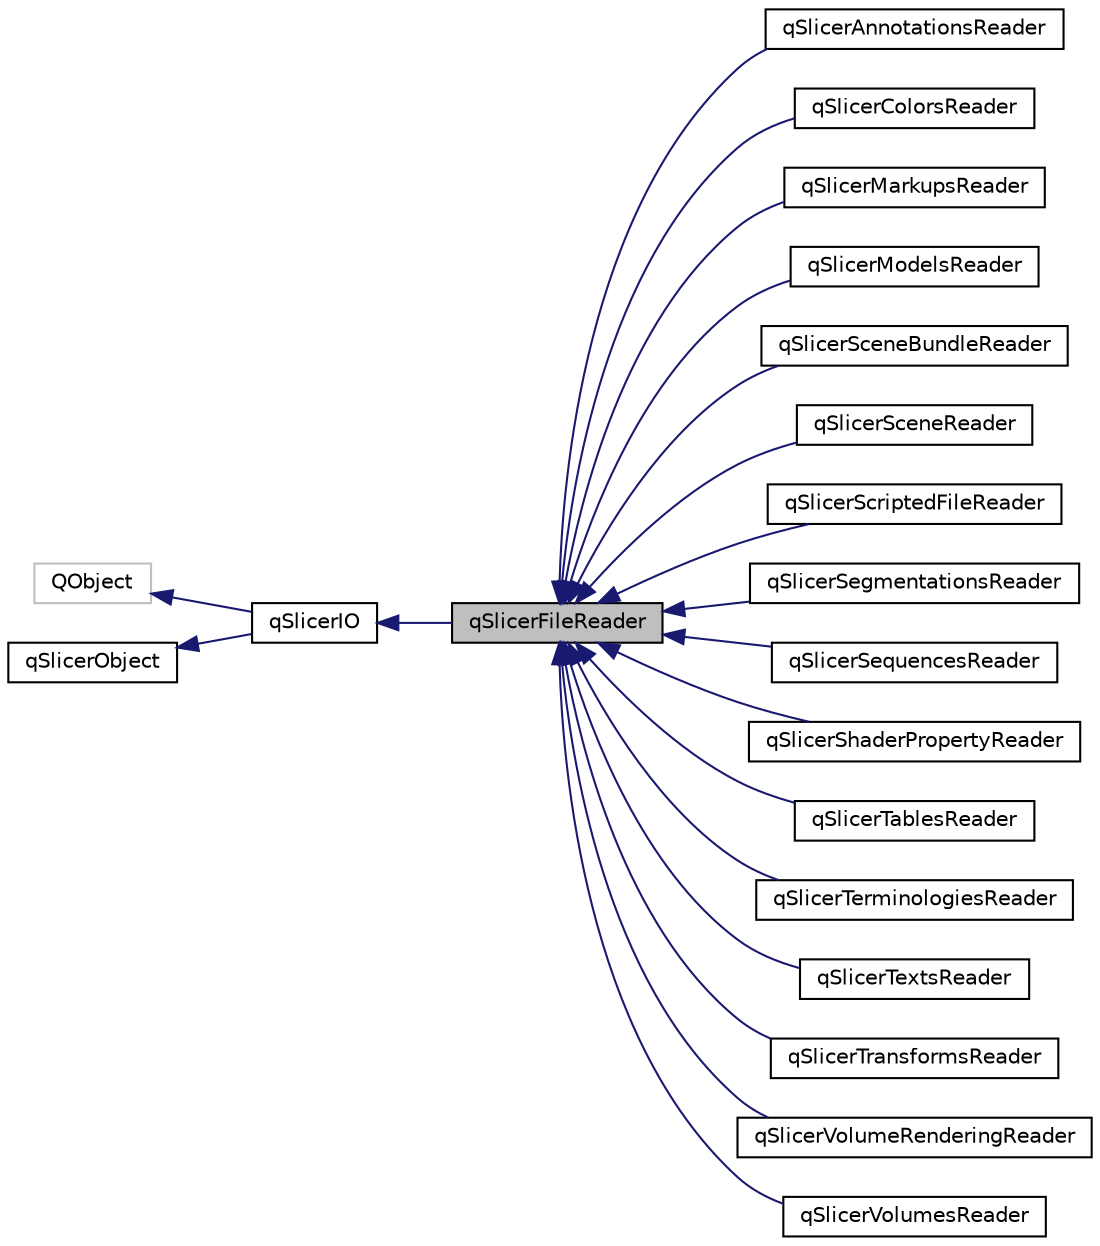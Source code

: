 digraph "qSlicerFileReader"
{
  bgcolor="transparent";
  edge [fontname="Helvetica",fontsize="10",labelfontname="Helvetica",labelfontsize="10"];
  node [fontname="Helvetica",fontsize="10",shape=record];
  rankdir="LR";
  Node0 [label="qSlicerFileReader",height=0.2,width=0.4,color="black", fillcolor="grey75", style="filled", fontcolor="black"];
  Node1 -> Node0 [dir="back",color="midnightblue",fontsize="10",style="solid",fontname="Helvetica"];
  Node1 [label="qSlicerIO",height=0.2,width=0.4,color="black",URL="$classqSlicerIO.html",tooltip="Base class for qSlicerFileReader and qSlicerFileWriter. "];
  Node2 -> Node1 [dir="back",color="midnightblue",fontsize="10",style="solid",fontname="Helvetica"];
  Node2 [label="QObject",height=0.2,width=0.4,color="grey75"];
  Node3 -> Node1 [dir="back",color="midnightblue",fontsize="10",style="solid",fontname="Helvetica"];
  Node3 [label="qSlicerObject",height=0.2,width=0.4,color="black",URL="$classqSlicerObject.html"];
  Node0 -> Node4 [dir="back",color="midnightblue",fontsize="10",style="solid",fontname="Helvetica"];
  Node4 [label="qSlicerAnnotationsReader",height=0.2,width=0.4,color="black",URL="$classqSlicerAnnotationsReader.html"];
  Node0 -> Node5 [dir="back",color="midnightblue",fontsize="10",style="solid",fontname="Helvetica"];
  Node5 [label="qSlicerColorsReader",height=0.2,width=0.4,color="black",URL="$classqSlicerColorsReader.html"];
  Node0 -> Node6 [dir="back",color="midnightblue",fontsize="10",style="solid",fontname="Helvetica"];
  Node6 [label="qSlicerMarkupsReader",height=0.2,width=0.4,color="black",URL="$classqSlicerMarkupsReader.html"];
  Node0 -> Node7 [dir="back",color="midnightblue",fontsize="10",style="solid",fontname="Helvetica"];
  Node7 [label="qSlicerModelsReader",height=0.2,width=0.4,color="black",URL="$classqSlicerModelsReader.html"];
  Node0 -> Node8 [dir="back",color="midnightblue",fontsize="10",style="solid",fontname="Helvetica"];
  Node8 [label="qSlicerSceneBundleReader",height=0.2,width=0.4,color="black",URL="$classqSlicerSceneBundleReader.html"];
  Node0 -> Node9 [dir="back",color="midnightblue",fontsize="10",style="solid",fontname="Helvetica"];
  Node9 [label="qSlicerSceneReader",height=0.2,width=0.4,color="black",URL="$classqSlicerSceneReader.html"];
  Node0 -> Node10 [dir="back",color="midnightblue",fontsize="10",style="solid",fontname="Helvetica"];
  Node10 [label="qSlicerScriptedFileReader",height=0.2,width=0.4,color="black",URL="$classqSlicerScriptedFileReader.html"];
  Node0 -> Node11 [dir="back",color="midnightblue",fontsize="10",style="solid",fontname="Helvetica"];
  Node11 [label="qSlicerSegmentationsReader",height=0.2,width=0.4,color="black",URL="$classqSlicerSegmentationsReader.html"];
  Node0 -> Node12 [dir="back",color="midnightblue",fontsize="10",style="solid",fontname="Helvetica"];
  Node12 [label="qSlicerSequencesReader",height=0.2,width=0.4,color="black",URL="$classqSlicerSequencesReader.html"];
  Node0 -> Node13 [dir="back",color="midnightblue",fontsize="10",style="solid",fontname="Helvetica"];
  Node13 [label="qSlicerShaderPropertyReader",height=0.2,width=0.4,color="black",URL="$classqSlicerShaderPropertyReader.html"];
  Node0 -> Node14 [dir="back",color="midnightblue",fontsize="10",style="solid",fontname="Helvetica"];
  Node14 [label="qSlicerTablesReader",height=0.2,width=0.4,color="black",URL="$classqSlicerTablesReader.html"];
  Node0 -> Node15 [dir="back",color="midnightblue",fontsize="10",style="solid",fontname="Helvetica"];
  Node15 [label="qSlicerTerminologiesReader",height=0.2,width=0.4,color="black",URL="$classqSlicerTerminologiesReader.html"];
  Node0 -> Node16 [dir="back",color="midnightblue",fontsize="10",style="solid",fontname="Helvetica"];
  Node16 [label="qSlicerTextsReader",height=0.2,width=0.4,color="black",URL="$classqSlicerTextsReader.html"];
  Node0 -> Node17 [dir="back",color="midnightblue",fontsize="10",style="solid",fontname="Helvetica"];
  Node17 [label="qSlicerTransformsReader",height=0.2,width=0.4,color="black",URL="$classqSlicerTransformsReader.html"];
  Node0 -> Node18 [dir="back",color="midnightblue",fontsize="10",style="solid",fontname="Helvetica"];
  Node18 [label="qSlicerVolumeRenderingReader",height=0.2,width=0.4,color="black",URL="$classqSlicerVolumeRenderingReader.html"];
  Node0 -> Node19 [dir="back",color="midnightblue",fontsize="10",style="solid",fontname="Helvetica"];
  Node19 [label="qSlicerVolumesReader",height=0.2,width=0.4,color="black",URL="$classqSlicerVolumesReader.html"];
}
